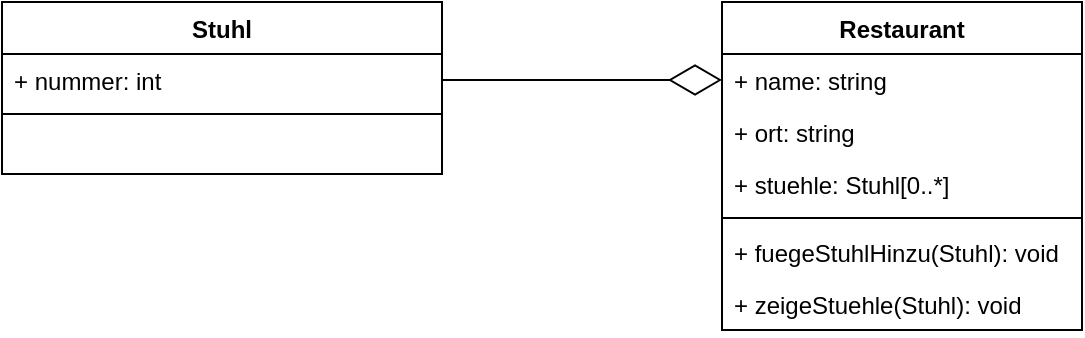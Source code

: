 <mxfile version="26.2.14">
  <diagram name="Seite-1" id="ekIIjJFPIPIu71itbshN">
    <mxGraphModel dx="1025" dy="414" grid="1" gridSize="10" guides="1" tooltips="1" connect="1" arrows="1" fold="1" page="1" pageScale="1" pageWidth="827" pageHeight="1169" math="0" shadow="0">
      <root>
        <mxCell id="0" />
        <mxCell id="1" parent="0" />
        <mxCell id="QeFx1K9sL7MdGn5lO5Gf-1" value="Stuhl" style="swimlane;fontStyle=1;align=center;verticalAlign=top;childLayout=stackLayout;horizontal=1;startSize=26;horizontalStack=0;resizeParent=1;resizeParentMax=0;resizeLast=0;collapsible=1;marginBottom=0;whiteSpace=wrap;html=1;" parent="1" vertex="1">
          <mxGeometry x="130" y="60" width="220" height="86" as="geometry" />
        </mxCell>
        <mxCell id="QeFx1K9sL7MdGn5lO5Gf-11" value="+ nummer: int" style="text;strokeColor=none;fillColor=none;align=left;verticalAlign=top;spacingLeft=4;spacingRight=4;overflow=hidden;rotatable=0;points=[[0,0.5],[1,0.5]];portConstraint=eastwest;whiteSpace=wrap;html=1;" parent="QeFx1K9sL7MdGn5lO5Gf-1" vertex="1">
          <mxGeometry y="26" width="220" height="26" as="geometry" />
        </mxCell>
        <mxCell id="QeFx1K9sL7MdGn5lO5Gf-3" value="" style="line;strokeWidth=1;fillColor=none;align=left;verticalAlign=middle;spacingTop=-1;spacingLeft=3;spacingRight=3;rotatable=0;labelPosition=right;points=[];portConstraint=eastwest;strokeColor=inherit;" parent="QeFx1K9sL7MdGn5lO5Gf-1" vertex="1">
          <mxGeometry y="52" width="220" height="8" as="geometry" />
        </mxCell>
        <mxCell id="QeFx1K9sL7MdGn5lO5Gf-4" value="&amp;nbsp;" style="text;strokeColor=none;fillColor=none;align=left;verticalAlign=top;spacingLeft=4;spacingRight=4;overflow=hidden;rotatable=0;points=[[0,0.5],[1,0.5]];portConstraint=eastwest;whiteSpace=wrap;html=1;" parent="QeFx1K9sL7MdGn5lO5Gf-1" vertex="1">
          <mxGeometry y="60" width="220" height="26" as="geometry" />
        </mxCell>
        <mxCell id="QeFx1K9sL7MdGn5lO5Gf-5" value="Restaurant" style="swimlane;fontStyle=1;align=center;verticalAlign=top;childLayout=stackLayout;horizontal=1;startSize=26;horizontalStack=0;resizeParent=1;resizeParentMax=0;resizeLast=0;collapsible=1;marginBottom=0;whiteSpace=wrap;html=1;" parent="1" vertex="1">
          <mxGeometry x="490" y="60" width="180" height="164" as="geometry" />
        </mxCell>
        <mxCell id="QeFx1K9sL7MdGn5lO5Gf-6" value="+ name: string" style="text;strokeColor=none;fillColor=none;align=left;verticalAlign=top;spacingLeft=4;spacingRight=4;overflow=hidden;rotatable=0;points=[[0,0.5],[1,0.5]];portConstraint=eastwest;whiteSpace=wrap;html=1;" parent="QeFx1K9sL7MdGn5lO5Gf-5" vertex="1">
          <mxGeometry y="26" width="180" height="26" as="geometry" />
        </mxCell>
        <mxCell id="QeFx1K9sL7MdGn5lO5Gf-10" value="+ ort: string" style="text;strokeColor=none;fillColor=none;align=left;verticalAlign=top;spacingLeft=4;spacingRight=4;overflow=hidden;rotatable=0;points=[[0,0.5],[1,0.5]];portConstraint=eastwest;whiteSpace=wrap;html=1;" parent="QeFx1K9sL7MdGn5lO5Gf-5" vertex="1">
          <mxGeometry y="52" width="180" height="26" as="geometry" />
        </mxCell>
        <mxCell id="QeFx1K9sL7MdGn5lO5Gf-13" value="+ stuehle: Stuhl[0..*]" style="text;strokeColor=none;fillColor=none;align=left;verticalAlign=top;spacingLeft=4;spacingRight=4;overflow=hidden;rotatable=0;points=[[0,0.5],[1,0.5]];portConstraint=eastwest;whiteSpace=wrap;html=1;" parent="QeFx1K9sL7MdGn5lO5Gf-5" vertex="1">
          <mxGeometry y="78" width="180" height="26" as="geometry" />
        </mxCell>
        <mxCell id="QeFx1K9sL7MdGn5lO5Gf-7" value="" style="line;strokeWidth=1;fillColor=none;align=left;verticalAlign=middle;spacingTop=-1;spacingLeft=3;spacingRight=3;rotatable=0;labelPosition=right;points=[];portConstraint=eastwest;strokeColor=inherit;" parent="QeFx1K9sL7MdGn5lO5Gf-5" vertex="1">
          <mxGeometry y="104" width="180" height="8" as="geometry" />
        </mxCell>
        <mxCell id="QeFx1K9sL7MdGn5lO5Gf-8" value="+ fuegeStuhlHinzu(Stuhl): void" style="text;strokeColor=none;fillColor=none;align=left;verticalAlign=top;spacingLeft=4;spacingRight=4;overflow=hidden;rotatable=0;points=[[0,0.5],[1,0.5]];portConstraint=eastwest;whiteSpace=wrap;html=1;" parent="QeFx1K9sL7MdGn5lO5Gf-5" vertex="1">
          <mxGeometry y="112" width="180" height="26" as="geometry" />
        </mxCell>
        <mxCell id="QeFx1K9sL7MdGn5lO5Gf-14" value="+ zeigeStuehle(Stuhl): void" style="text;strokeColor=none;fillColor=none;align=left;verticalAlign=top;spacingLeft=4;spacingRight=4;overflow=hidden;rotatable=0;points=[[0,0.5],[1,0.5]];portConstraint=eastwest;whiteSpace=wrap;html=1;" parent="QeFx1K9sL7MdGn5lO5Gf-5" vertex="1">
          <mxGeometry y="138" width="180" height="26" as="geometry" />
        </mxCell>
        <mxCell id="QeFx1K9sL7MdGn5lO5Gf-12" value="" style="endArrow=diamondThin;endFill=0;endSize=24;html=1;rounded=0;exitX=1;exitY=0.5;exitDx=0;exitDy=0;entryX=0;entryY=0.5;entryDx=0;entryDy=0;" parent="1" source="QeFx1K9sL7MdGn5lO5Gf-11" target="QeFx1K9sL7MdGn5lO5Gf-6" edge="1">
          <mxGeometry width="160" relative="1" as="geometry">
            <mxPoint x="330" y="150" as="sourcePoint" />
            <mxPoint x="490" y="150" as="targetPoint" />
          </mxGeometry>
        </mxCell>
      </root>
    </mxGraphModel>
  </diagram>
</mxfile>
